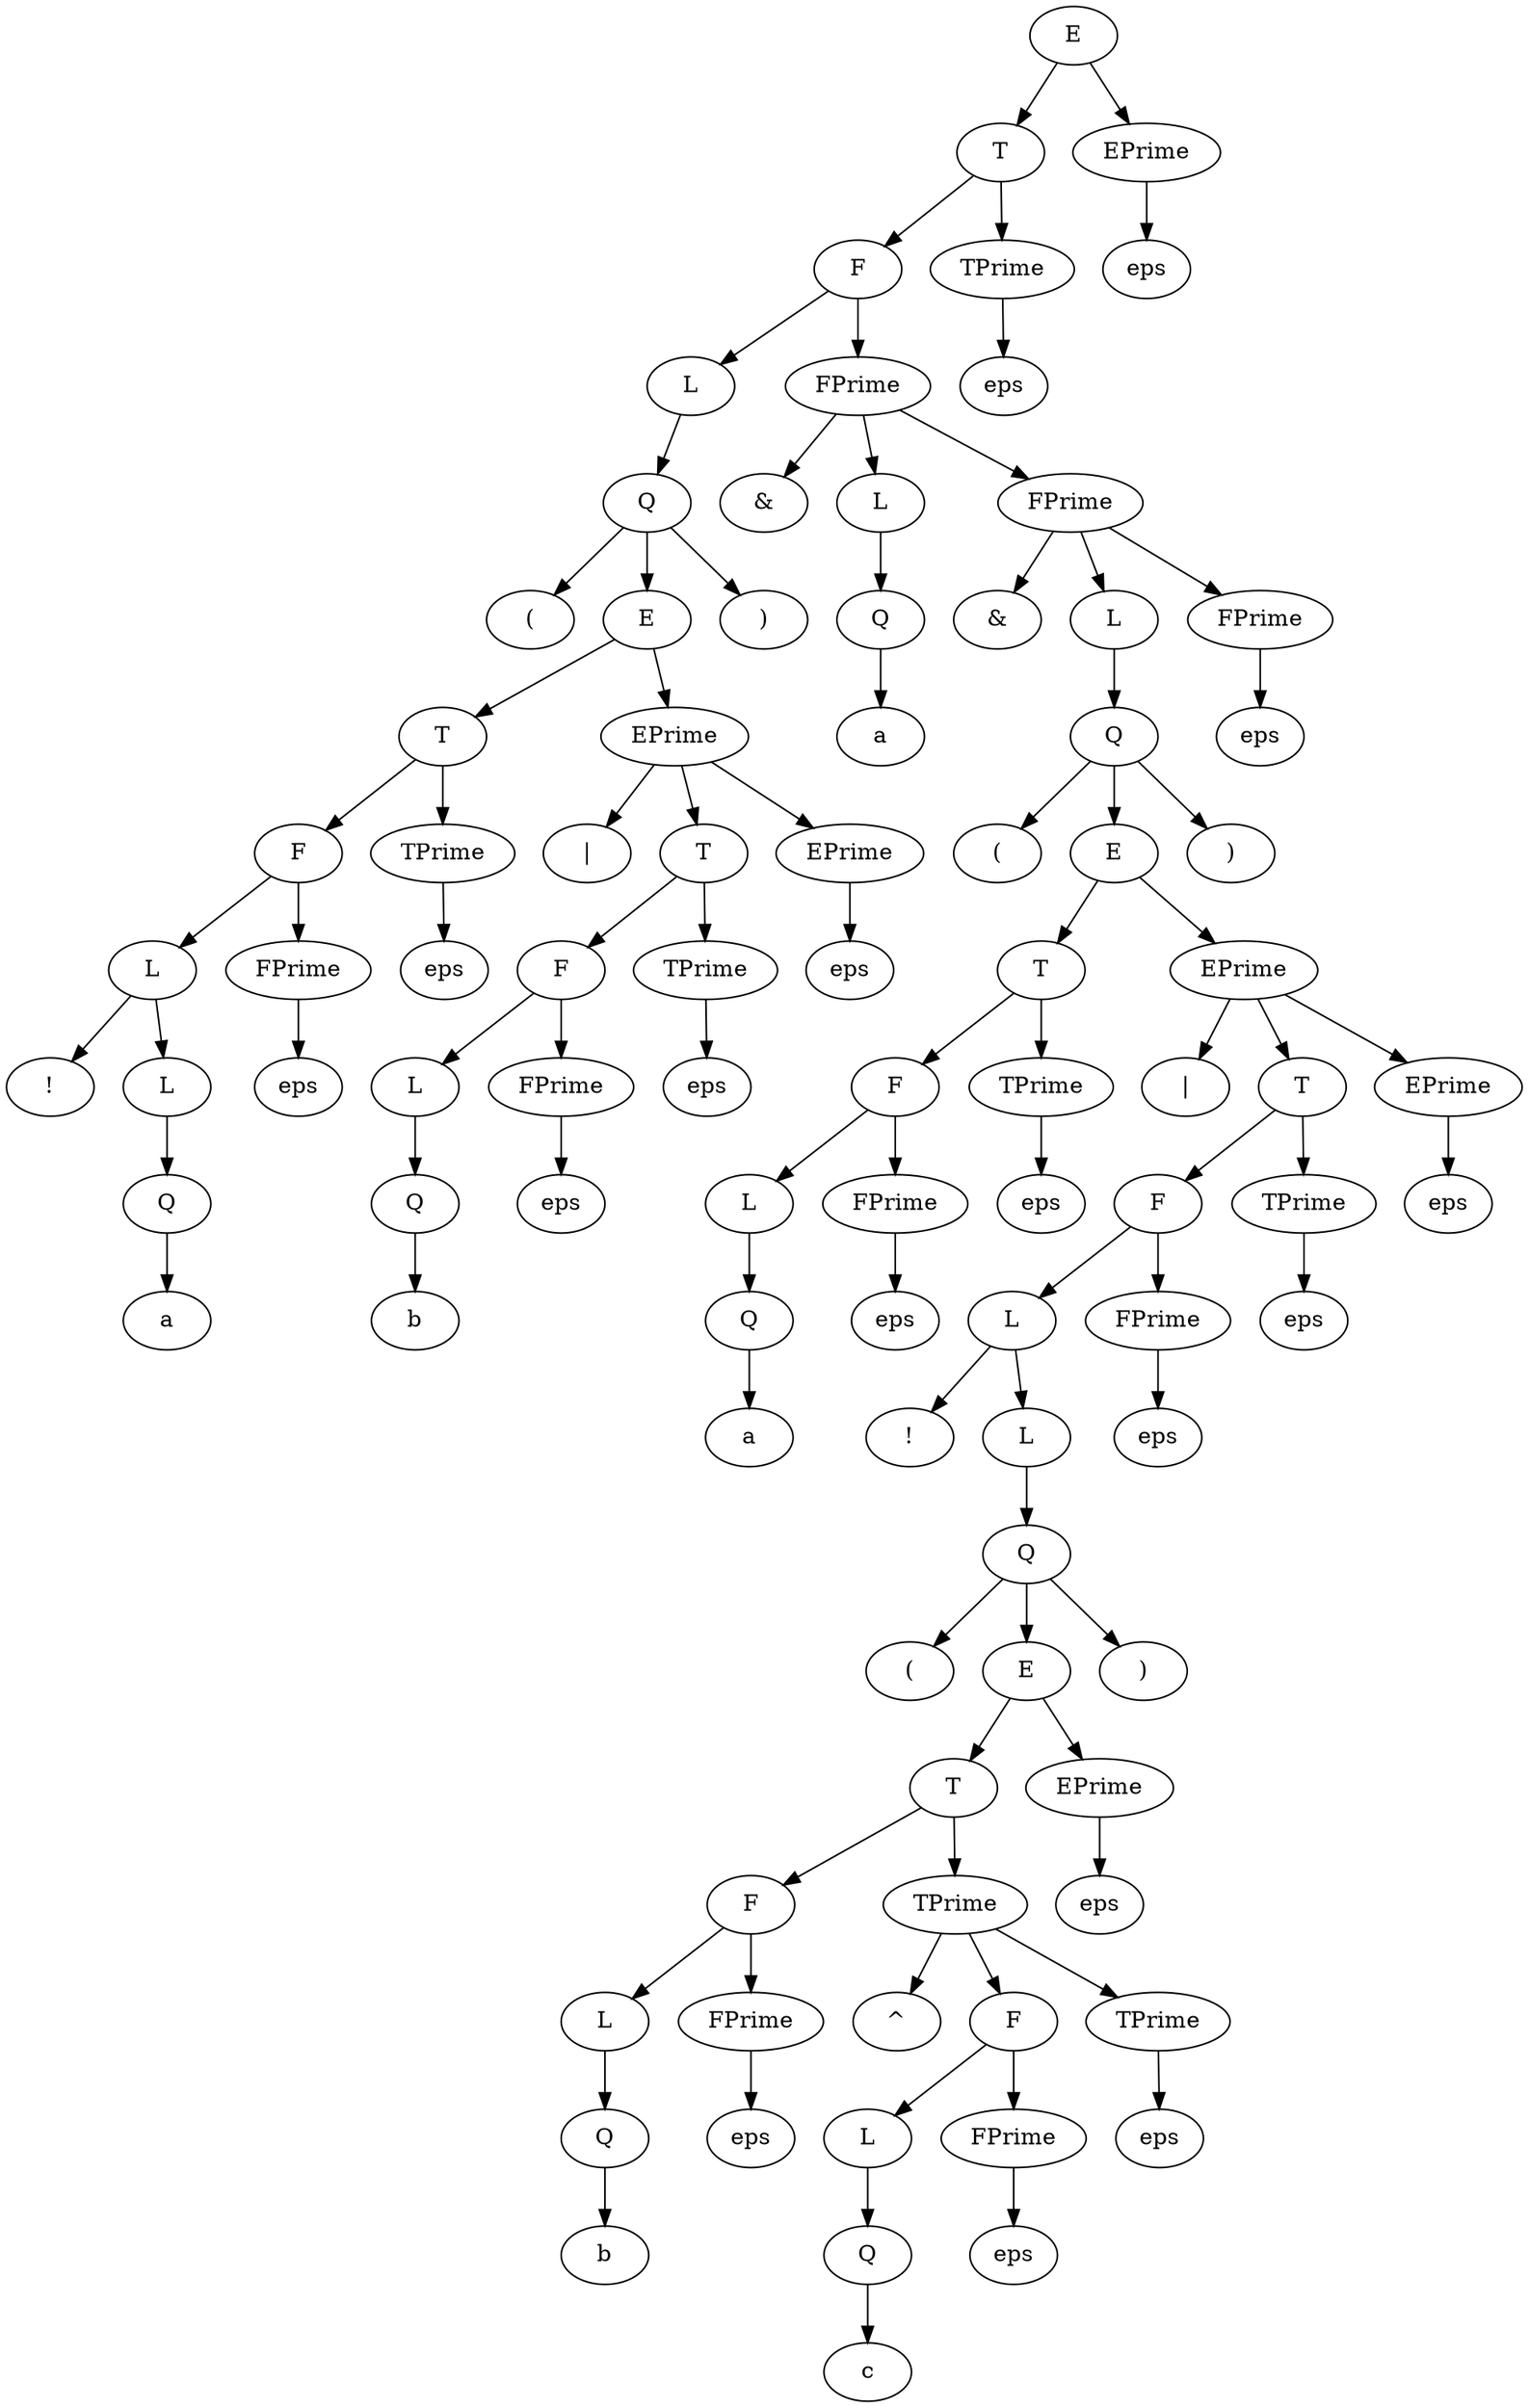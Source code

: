 digraph {
n105 [label="E"];
n105 -> n102;
n102 [label="T"];
n102 -> n99;
n99 [label="F"];
n99 -> n31;
n31 [label="L"];
n31 -> n28;
n28 [label="Q"];
n28 -> n29;
n29 [label="("];
n28 -> n27;
n27 [label="E"];
n27 -> n11;
n11 [label="T"];
n11 -> n8;
n8 [label="F"];
n8 -> n4;
n4 [label="L"];
n4 -> n5;
n5 [label="!"];
n4 -> n3;
n3 [label="L"];
n3 -> n1;
n1 [label="Q"];
n1 -> n2;
n2 [label="a"];
n8 -> n6;
n6 [label="FPrime"];
n6 -> n7;
n7 [label="eps"];
n11 -> n9;
n9 [label="TPrime"];
n9 -> n10;
n10 [label="eps"];
n27 -> n25;
n25 [label="EPrime"];
n25 -> n26;
n26 [label="|"];
n25 -> n22;
n22 [label="T"];
n22 -> n19;
n19 [label="F"];
n19 -> n16;
n16 [label="L"];
n16 -> n14;
n14 [label="Q"];
n14 -> n15;
n15 [label="b"];
n19 -> n17;
n17 [label="FPrime"];
n17 -> n18;
n18 [label="eps"];
n22 -> n20;
n20 [label="TPrime"];
n20 -> n21;
n21 [label="eps"];
n25 -> n23;
n23 [label="EPrime"];
n23 -> n24;
n24 [label="eps"];
n28 -> n30;
n30 [label=")"];
n99 -> n97;
n97 [label="FPrime"];
n97 -> n98;
n98 [label="&"];
n97 -> n36;
n36 [label="L"];
n36 -> n34;
n34 [label="Q"];
n34 -> n35;
n35 [label="a"];
n97 -> n95;
n95 [label="FPrime"];
n95 -> n96;
n96 [label="&"];
n95 -> n92;
n92 [label="L"];
n92 -> n89;
n89 [label="Q"];
n89 -> n90;
n90 [label="("];
n89 -> n88;
n88 [label="E"];
n88 -> n47;
n47 [label="T"];
n47 -> n44;
n44 [label="F"];
n44 -> n41;
n41 [label="L"];
n41 -> n39;
n39 [label="Q"];
n39 -> n40;
n40 [label="a"];
n44 -> n42;
n42 [label="FPrime"];
n42 -> n43;
n43 [label="eps"];
n47 -> n45;
n45 [label="TPrime"];
n45 -> n46;
n46 [label="eps"];
n88 -> n86;
n86 [label="EPrime"];
n86 -> n87;
n87 [label="|"];
n86 -> n83;
n83 [label="T"];
n83 -> n80;
n80 [label="F"];
n80 -> n76;
n76 [label="L"];
n76 -> n77;
n77 [label="!"];
n76 -> n75;
n75 [label="L"];
n75 -> n72;
n72 [label="Q"];
n72 -> n73;
n73 [label="("];
n72 -> n71;
n71 [label="E"];
n71 -> n68;
n68 [label="T"];
n68 -> n55;
n55 [label="F"];
n55 -> n52;
n52 [label="L"];
n52 -> n50;
n50 [label="Q"];
n50 -> n51;
n51 [label="b"];
n55 -> n53;
n53 [label="FPrime"];
n53 -> n54;
n54 [label="eps"];
n68 -> n66;
n66 [label="TPrime"];
n66 -> n67;
n67 [label="^"];
n66 -> n63;
n63 [label="F"];
n63 -> n60;
n60 [label="L"];
n60 -> n58;
n58 [label="Q"];
n58 -> n59;
n59 [label="c"];
n63 -> n61;
n61 [label="FPrime"];
n61 -> n62;
n62 [label="eps"];
n66 -> n64;
n64 [label="TPrime"];
n64 -> n65;
n65 [label="eps"];
n71 -> n69;
n69 [label="EPrime"];
n69 -> n70;
n70 [label="eps"];
n72 -> n74;
n74 [label=")"];
n80 -> n78;
n78 [label="FPrime"];
n78 -> n79;
n79 [label="eps"];
n83 -> n81;
n81 [label="TPrime"];
n81 -> n82;
n82 [label="eps"];
n86 -> n84;
n84 [label="EPrime"];
n84 -> n85;
n85 [label="eps"];
n89 -> n91;
n91 [label=")"];
n95 -> n93;
n93 [label="FPrime"];
n93 -> n94;
n94 [label="eps"];
n102 -> n100;
n100 [label="TPrime"];
n100 -> n101;
n101 [label="eps"];
n105 -> n103;
n103 [label="EPrime"];
n103 -> n104;
n104 [label="eps"];

 }
